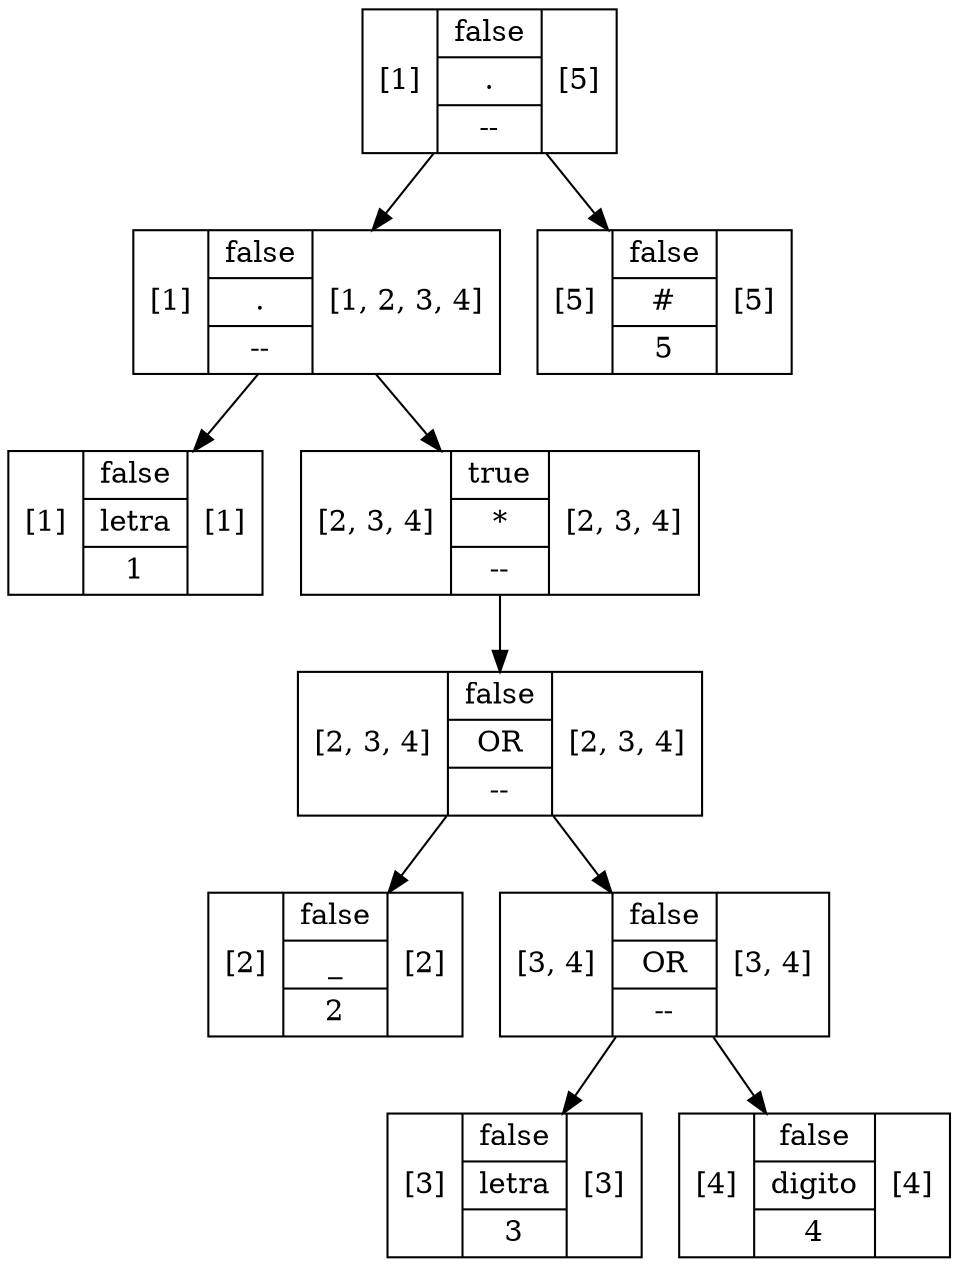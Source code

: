 digraph G {
884435112 [shape=record label="[1] |{ false | letra | 1 }| [1]"];
329954007 [shape=record label="[2] |{ false | _ | 2 }| [2]"];
1921425456 [shape=record label="[3] |{ false | letra | 3 }| [3]"];
2096994903 [shape=record label="[4] |{ false | digito | 4 }| [4]"];
1929404232 [shape=record label="[3, 4] |{ false | OR | -- }| [3, 4]"];
1929404232 -> 1921425456
1929404232 -> 2096994903
897218549 [shape=record label="[2, 3, 4] |{ false | OR | -- }| [2, 3, 4]"];
897218549 -> 329954007
897218549 -> 1929404232
1916454474 [shape=record label="[2, 3, 4] |{ true | * | -- }| [2, 3, 4]"];
1916454474 -> 897218549
1644545400 [shape=record label="[1] |{ false | . | -- }| [1, 2, 3, 4]"];
1644545400 -> 884435112
1644545400 -> 1916454474
319695983 [shape=record label="[5] |{ false | # | 5 }| [5]"];
1974281252 [shape=record label="[1] |{ false | . | -- }| [5]"];
1974281252 -> 1644545400
1974281252 -> 319695983
}